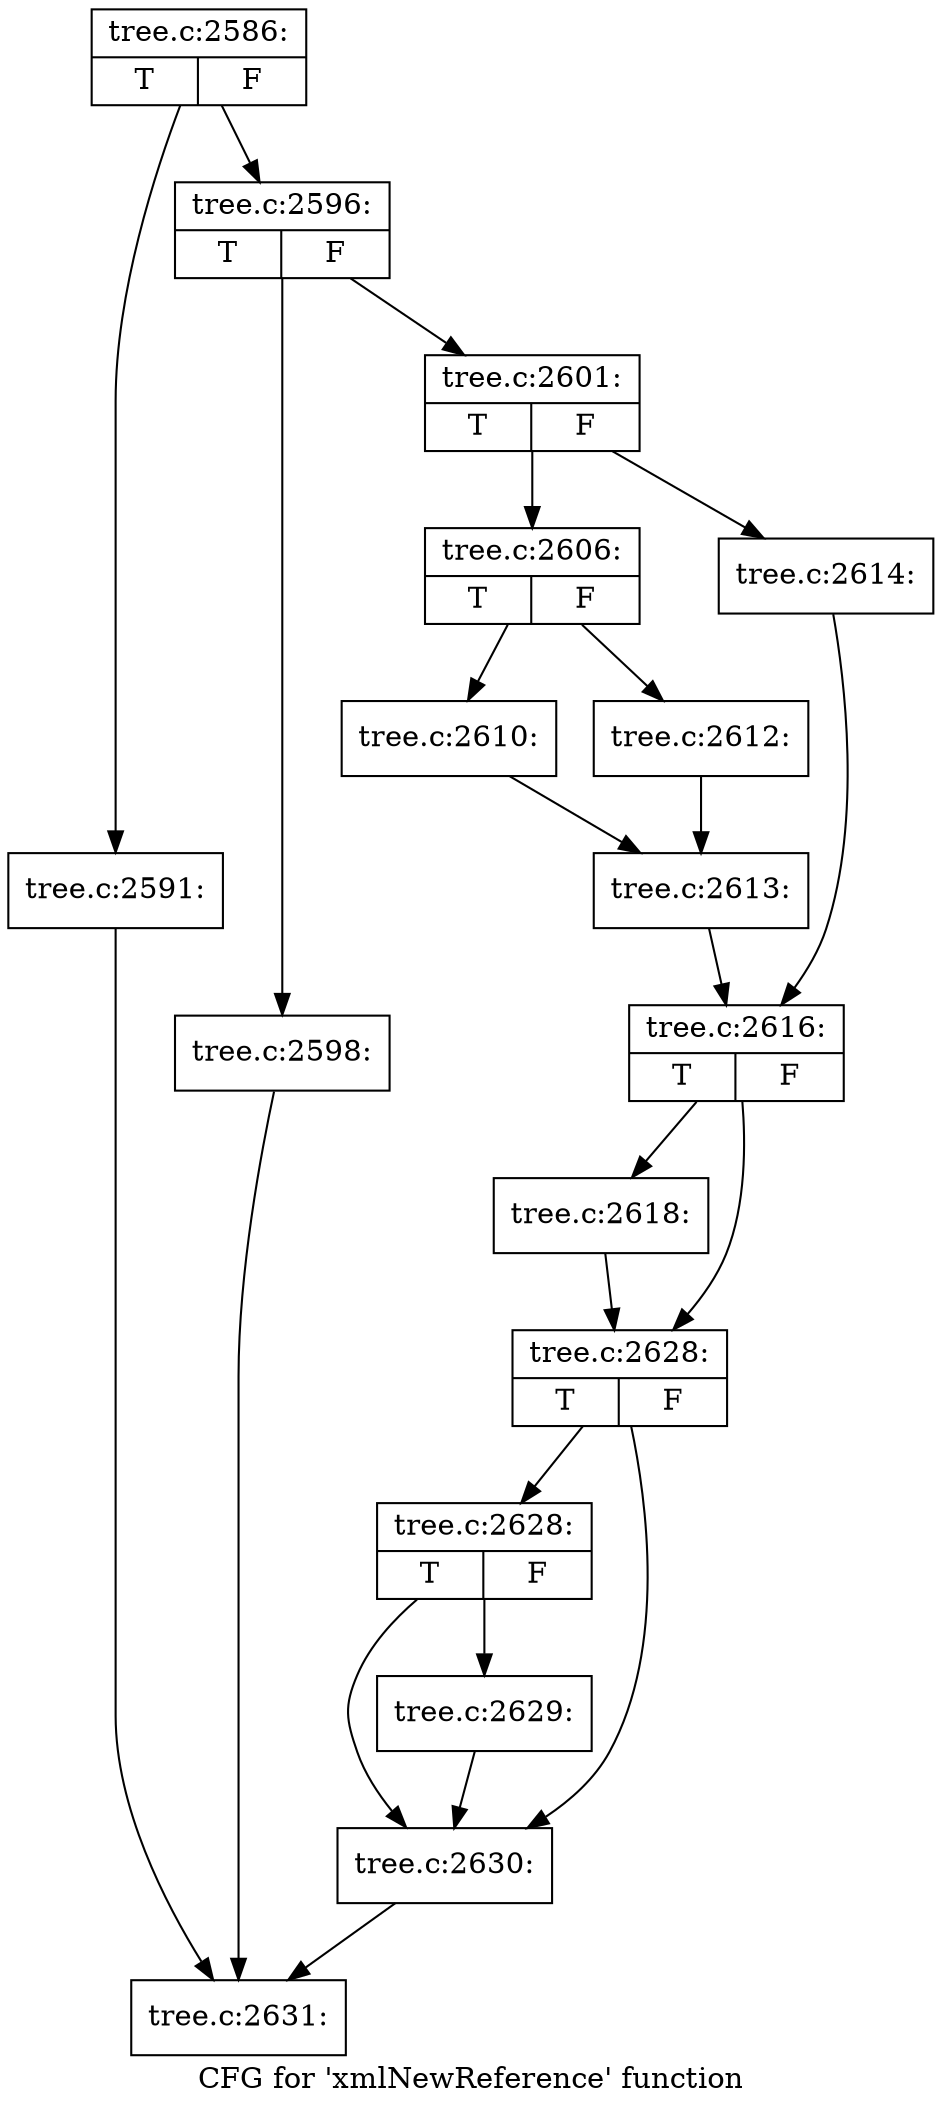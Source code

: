 digraph "CFG for 'xmlNewReference' function" {
	label="CFG for 'xmlNewReference' function";

	Node0x43a9840 [shape=record,label="{tree.c:2586:|{<s0>T|<s1>F}}"];
	Node0x43a9840 -> Node0x43a7360;
	Node0x43a9840 -> Node0x43b0c50;
	Node0x43a7360 [shape=record,label="{tree.c:2591:}"];
	Node0x43a7360 -> Node0x43a73f0;
	Node0x43b0c50 [shape=record,label="{tree.c:2596:|{<s0>T|<s1>F}}"];
	Node0x43b0c50 -> Node0x43b1340;
	Node0x43b0c50 -> Node0x43b1390;
	Node0x43b1340 [shape=record,label="{tree.c:2598:}"];
	Node0x43b1340 -> Node0x43a73f0;
	Node0x43b1390 [shape=record,label="{tree.c:2601:|{<s0>T|<s1>F}}"];
	Node0x43b1390 -> Node0x43b22a0;
	Node0x43b1390 -> Node0x43b2340;
	Node0x43b22a0 [shape=record,label="{tree.c:2606:|{<s0>T|<s1>F}}"];
	Node0x43b22a0 -> Node0x43b2ef0;
	Node0x43b22a0 -> Node0x43b2f90;
	Node0x43b2ef0 [shape=record,label="{tree.c:2610:}"];
	Node0x43b2ef0 -> Node0x43b2f40;
	Node0x43b2f90 [shape=record,label="{tree.c:2612:}"];
	Node0x43b2f90 -> Node0x43b2f40;
	Node0x43b2f40 [shape=record,label="{tree.c:2613:}"];
	Node0x43b2f40 -> Node0x43b22f0;
	Node0x43b2340 [shape=record,label="{tree.c:2614:}"];
	Node0x43b2340 -> Node0x43b22f0;
	Node0x43b22f0 [shape=record,label="{tree.c:2616:|{<s0>T|<s1>F}}"];
	Node0x43b22f0 -> Node0x43b4820;
	Node0x43b22f0 -> Node0x43b4870;
	Node0x43b4820 [shape=record,label="{tree.c:2618:}"];
	Node0x43b4820 -> Node0x43b4870;
	Node0x43b4870 [shape=record,label="{tree.c:2628:|{<s0>T|<s1>F}}"];
	Node0x43b4870 -> Node0x43b5790;
	Node0x43b4870 -> Node0x43b5740;
	Node0x43b5790 [shape=record,label="{tree.c:2628:|{<s0>T|<s1>F}}"];
	Node0x43b5790 -> Node0x43b56f0;
	Node0x43b5790 -> Node0x43b5740;
	Node0x43b56f0 [shape=record,label="{tree.c:2629:}"];
	Node0x43b56f0 -> Node0x43b5740;
	Node0x43b5740 [shape=record,label="{tree.c:2630:}"];
	Node0x43b5740 -> Node0x43a73f0;
	Node0x43a73f0 [shape=record,label="{tree.c:2631:}"];
}

